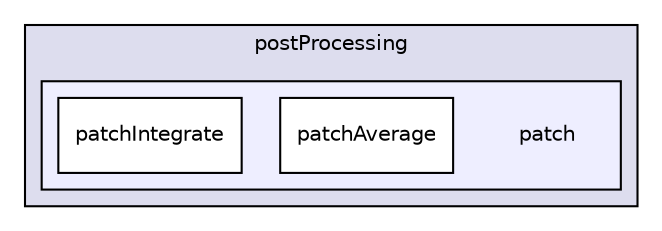 digraph "applications/utilities/postProcessing/patch" {
  bgcolor=transparent;
  compound=true
  node [ fontsize="10", fontname="Helvetica"];
  edge [ labelfontsize="10", labelfontname="Helvetica"];
  subgraph clusterdir_b0c2b0d6e5b08bdff054b28f26ba51e7 {
    graph [ bgcolor="#ddddee", pencolor="black", label="postProcessing" fontname="Helvetica", fontsize="10", URL="dir_b0c2b0d6e5b08bdff054b28f26ba51e7.html"]
  subgraph clusterdir_8e1906c6fdbdcdbadb34123e8e3eb41f {
    graph [ bgcolor="#eeeeff", pencolor="black", label="" URL="dir_8e1906c6fdbdcdbadb34123e8e3eb41f.html"];
    dir_8e1906c6fdbdcdbadb34123e8e3eb41f [shape=plaintext label="patch"];
    dir_065bbe5bb2d7e5a02f5a651aa4ac0b2b [shape=box label="patchAverage" color="black" fillcolor="white" style="filled" URL="dir_065bbe5bb2d7e5a02f5a651aa4ac0b2b.html"];
    dir_ebabd53ba123a9c0140d66da4663fc6d [shape=box label="patchIntegrate" color="black" fillcolor="white" style="filled" URL="dir_ebabd53ba123a9c0140d66da4663fc6d.html"];
  }
  }
}
